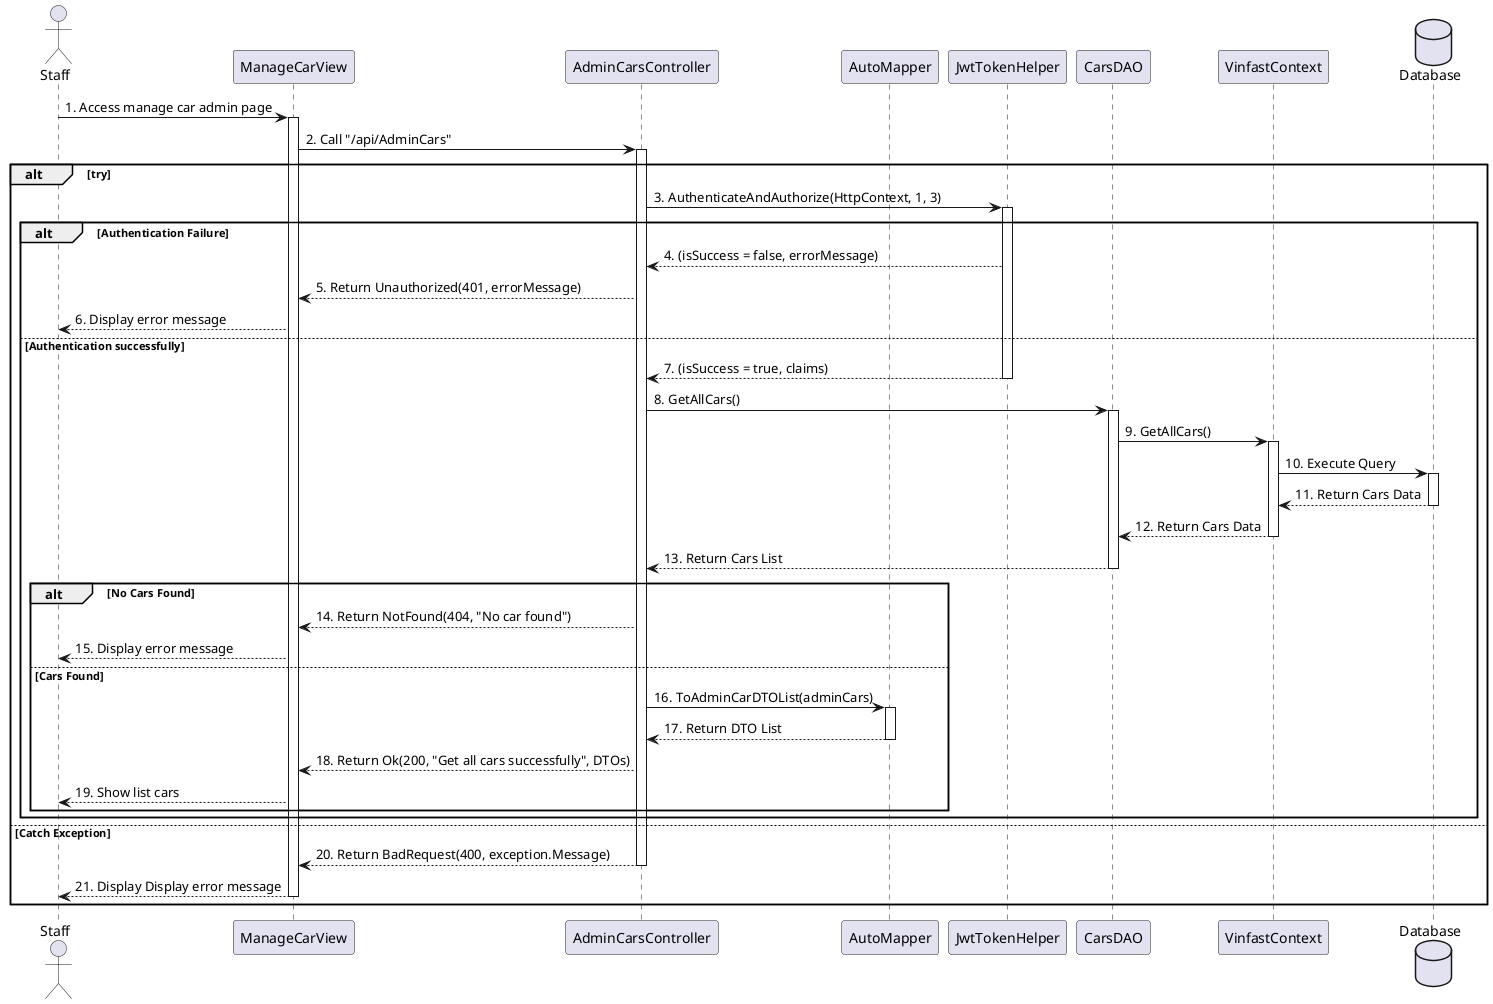 @startuml
actor Staff
participant ManageCarView
participant AdminCarsController
participant AutoMapper
participant JwtTokenHelper
participant CarsDAO
participant VinfastContext
database Database


Staff -> ManageCarView: 1. Access manage car admin page
activate ManageCarView

    ManageCarView -> AdminCarsController: 2. Call "/api/AdminCars"
alt try
    activate AdminCarsController

    AdminCarsController -> JwtTokenHelper: 3. AuthenticateAndAuthorize(HttpContext, 1, 3)
        alt Authentication Failure
            activate JwtTokenHelper
            JwtTokenHelper --> AdminCarsController: 4. (isSuccess = false, errorMessage)
            AdminCarsController --> ManageCarView: 5. Return Unauthorized(401, errorMessage)
            ManageCarView --> Staff: 6. Display error message
            
        else Authentication successfully
            JwtTokenHelper --> AdminCarsController: 7. (isSuccess = true, claims)
            deactivate JwtTokenHelper
            
            AdminCarsController -> CarsDAO: 8. GetAllCars()
            activate CarsDAO
            
            CarsDAO -> VinfastContext: 9. GetAllCars()
            activate VinfastContext
            
            VinfastContext -> Database: 10. Execute Query
            activate Database
            Database --> VinfastContext: 11. Return Cars Data
            deactivate Database
            
            VinfastContext --> CarsDAO: 12. Return Cars Data
            deactivate VinfastContext
            CarsDAO --> AdminCarsController: 13. Return Cars List
            deactivate CarsDAO

            alt No Cars Found
                AdminCarsController --> ManageCarView: 14. Return NotFound(404, "No car found")
                ManageCarView --> Staff: 15. Display error message
            else Cars Found
                AdminCarsController -> AutoMapper: 16. ToAdminCarDTOList(adminCars)
                activate AutoMapper
                AutoMapper --> AdminCarsController: 17. Return DTO List
                deactivate AutoMapper
                AdminCarsController --> ManageCarView: 18. Return Ok(200, "Get all cars successfully", DTOs)
                ManageCarView --> Staff: 19. Show list cars
            end
        
    end

else Catch Exception
    AdminCarsController --> ManageCarView: 20. Return BadRequest(400, exception.Message)
    deactivate AdminCarsController
    ManageCarView --> Staff: 21. Display Display error message
deactivate ManageCarView
end




@enduml